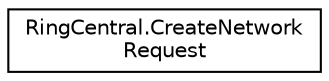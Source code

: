 digraph "Graphical Class Hierarchy"
{
 // LATEX_PDF_SIZE
  edge [fontname="Helvetica",fontsize="10",labelfontname="Helvetica",labelfontsize="10"];
  node [fontname="Helvetica",fontsize="10",shape=record];
  rankdir="LR";
  Node0 [label="RingCentral.CreateNetwork\lRequest",height=0.2,width=0.4,color="black", fillcolor="white", style="filled",URL="$classRingCentral_1_1CreateNetworkRequest.html",tooltip=" "];
}
